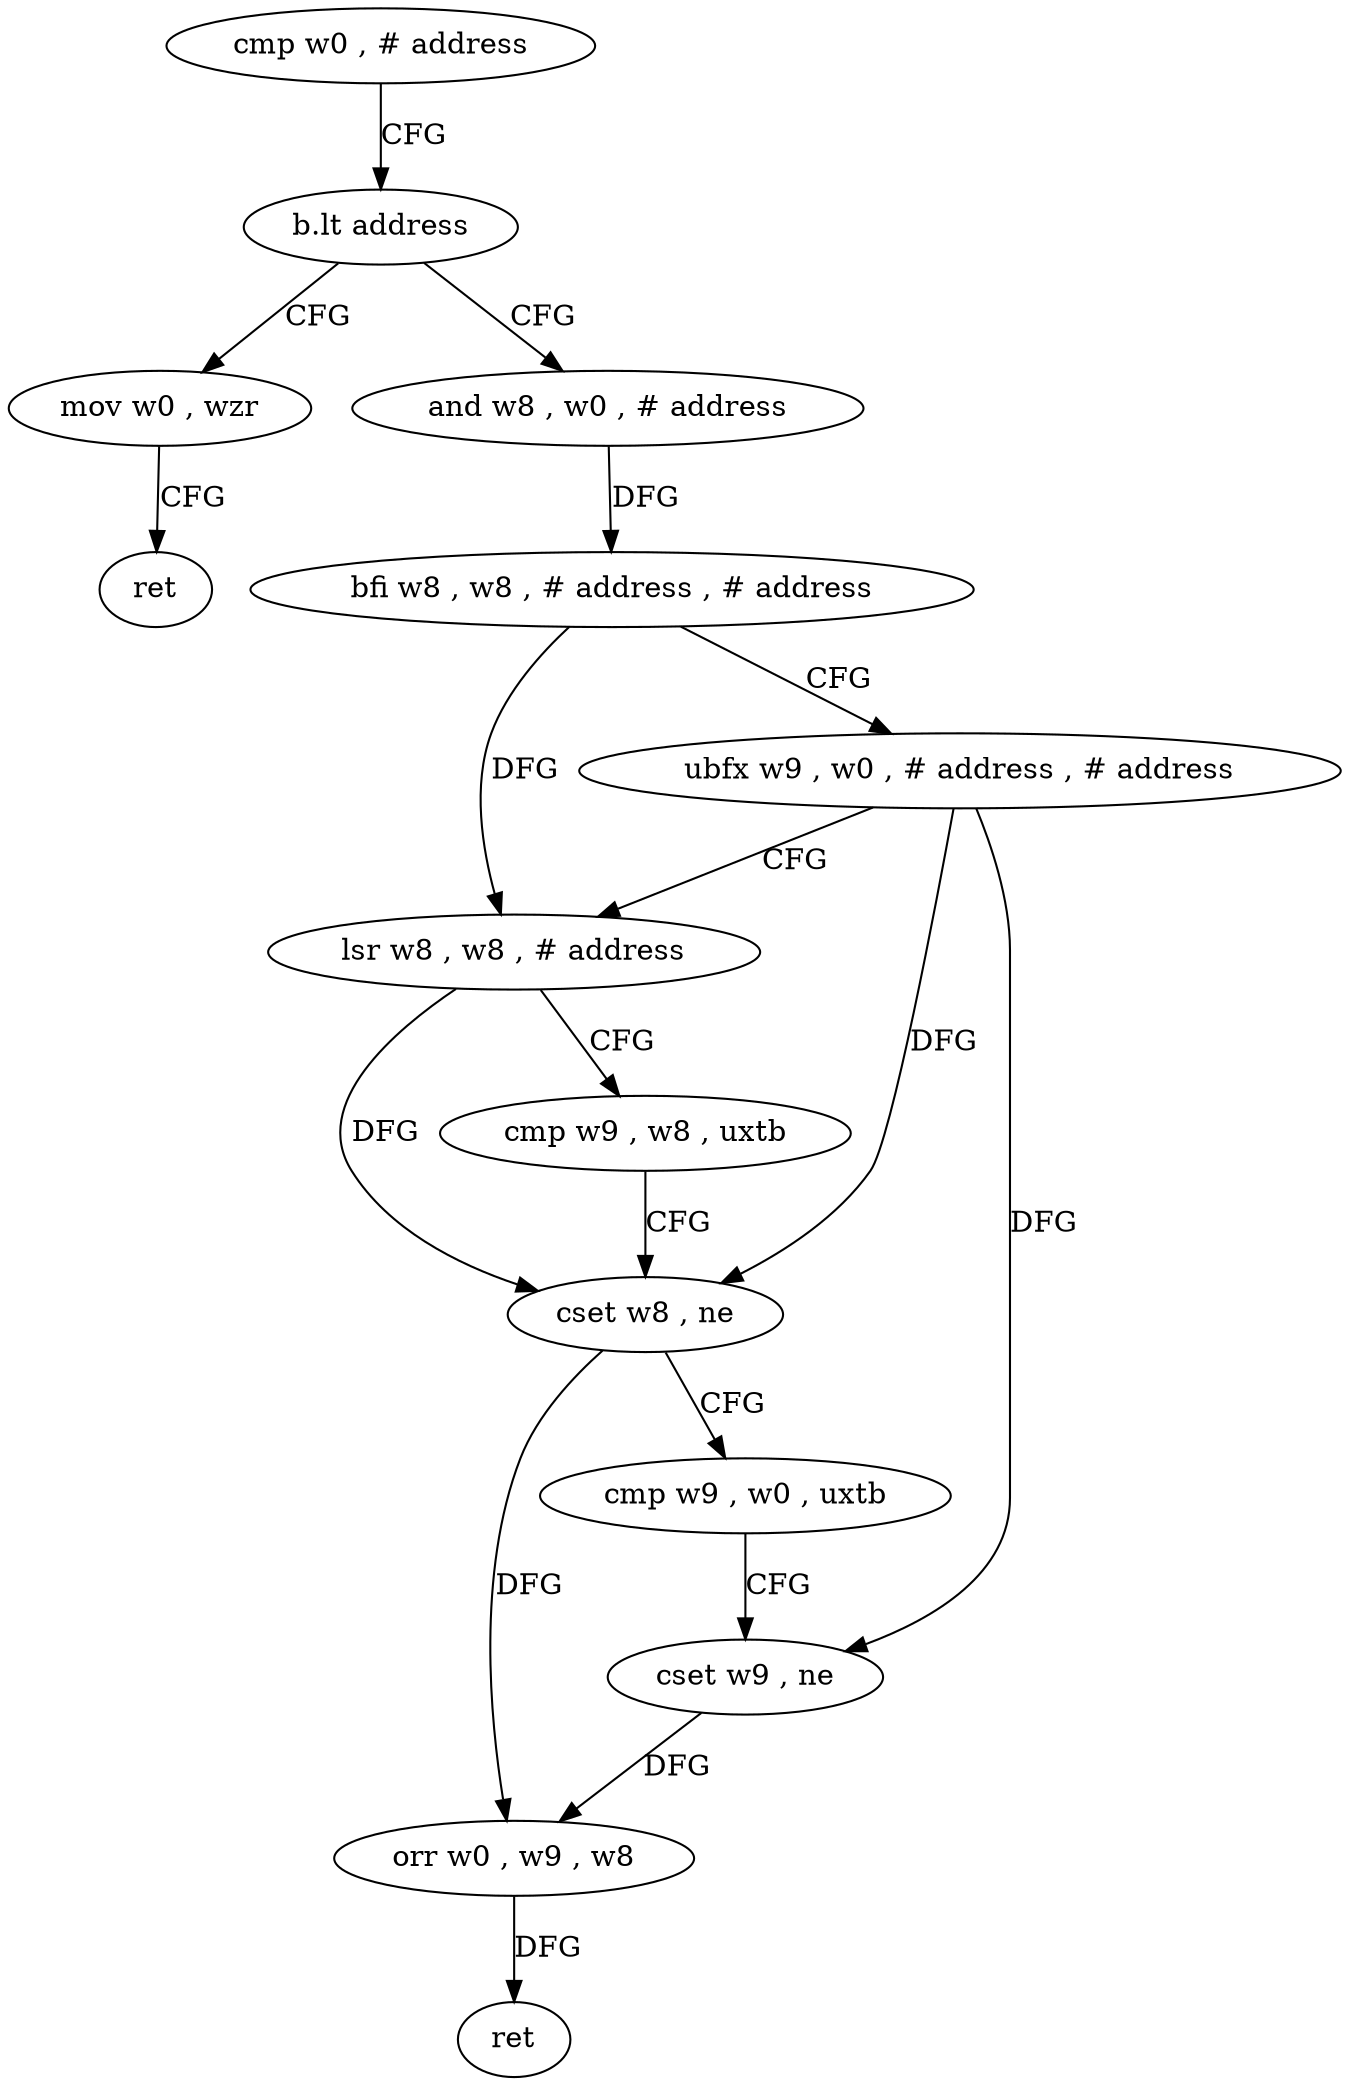 digraph "func" {
"4206956" [label = "cmp w0 , # address" ]
"4206960" [label = "b.lt address" ]
"4207004" [label = "mov w0 , wzr" ]
"4206964" [label = "and w8 , w0 , # address" ]
"4207008" [label = "ret" ]
"4206968" [label = "bfi w8 , w8 , # address , # address" ]
"4206972" [label = "ubfx w9 , w0 , # address , # address" ]
"4206976" [label = "lsr w8 , w8 , # address" ]
"4206980" [label = "cmp w9 , w8 , uxtb" ]
"4206984" [label = "cset w8 , ne" ]
"4206988" [label = "cmp w9 , w0 , uxtb" ]
"4206992" [label = "cset w9 , ne" ]
"4206996" [label = "orr w0 , w9 , w8" ]
"4207000" [label = "ret" ]
"4206956" -> "4206960" [ label = "CFG" ]
"4206960" -> "4207004" [ label = "CFG" ]
"4206960" -> "4206964" [ label = "CFG" ]
"4207004" -> "4207008" [ label = "CFG" ]
"4206964" -> "4206968" [ label = "DFG" ]
"4206968" -> "4206972" [ label = "CFG" ]
"4206968" -> "4206976" [ label = "DFG" ]
"4206972" -> "4206976" [ label = "CFG" ]
"4206972" -> "4206984" [ label = "DFG" ]
"4206972" -> "4206992" [ label = "DFG" ]
"4206976" -> "4206980" [ label = "CFG" ]
"4206976" -> "4206984" [ label = "DFG" ]
"4206980" -> "4206984" [ label = "CFG" ]
"4206984" -> "4206988" [ label = "CFG" ]
"4206984" -> "4206996" [ label = "DFG" ]
"4206988" -> "4206992" [ label = "CFG" ]
"4206992" -> "4206996" [ label = "DFG" ]
"4206996" -> "4207000" [ label = "DFG" ]
}
